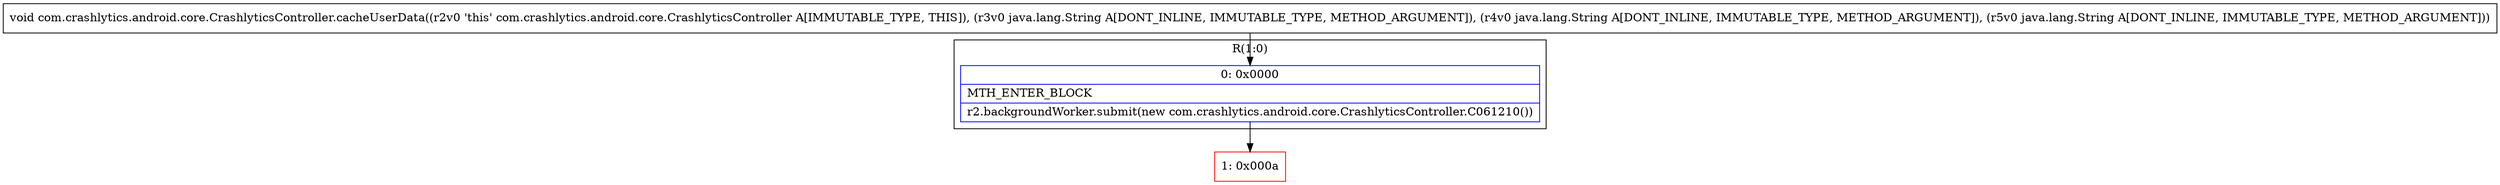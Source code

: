 digraph "CFG forcom.crashlytics.android.core.CrashlyticsController.cacheUserData(Ljava\/lang\/String;Ljava\/lang\/String;Ljava\/lang\/String;)V" {
subgraph cluster_Region_649430358 {
label = "R(1:0)";
node [shape=record,color=blue];
Node_0 [shape=record,label="{0\:\ 0x0000|MTH_ENTER_BLOCK\l|r2.backgroundWorker.submit(new com.crashlytics.android.core.CrashlyticsController.C061210())\l}"];
}
Node_1 [shape=record,color=red,label="{1\:\ 0x000a}"];
MethodNode[shape=record,label="{void com.crashlytics.android.core.CrashlyticsController.cacheUserData((r2v0 'this' com.crashlytics.android.core.CrashlyticsController A[IMMUTABLE_TYPE, THIS]), (r3v0 java.lang.String A[DONT_INLINE, IMMUTABLE_TYPE, METHOD_ARGUMENT]), (r4v0 java.lang.String A[DONT_INLINE, IMMUTABLE_TYPE, METHOD_ARGUMENT]), (r5v0 java.lang.String A[DONT_INLINE, IMMUTABLE_TYPE, METHOD_ARGUMENT])) }"];
MethodNode -> Node_0;
Node_0 -> Node_1;
}

